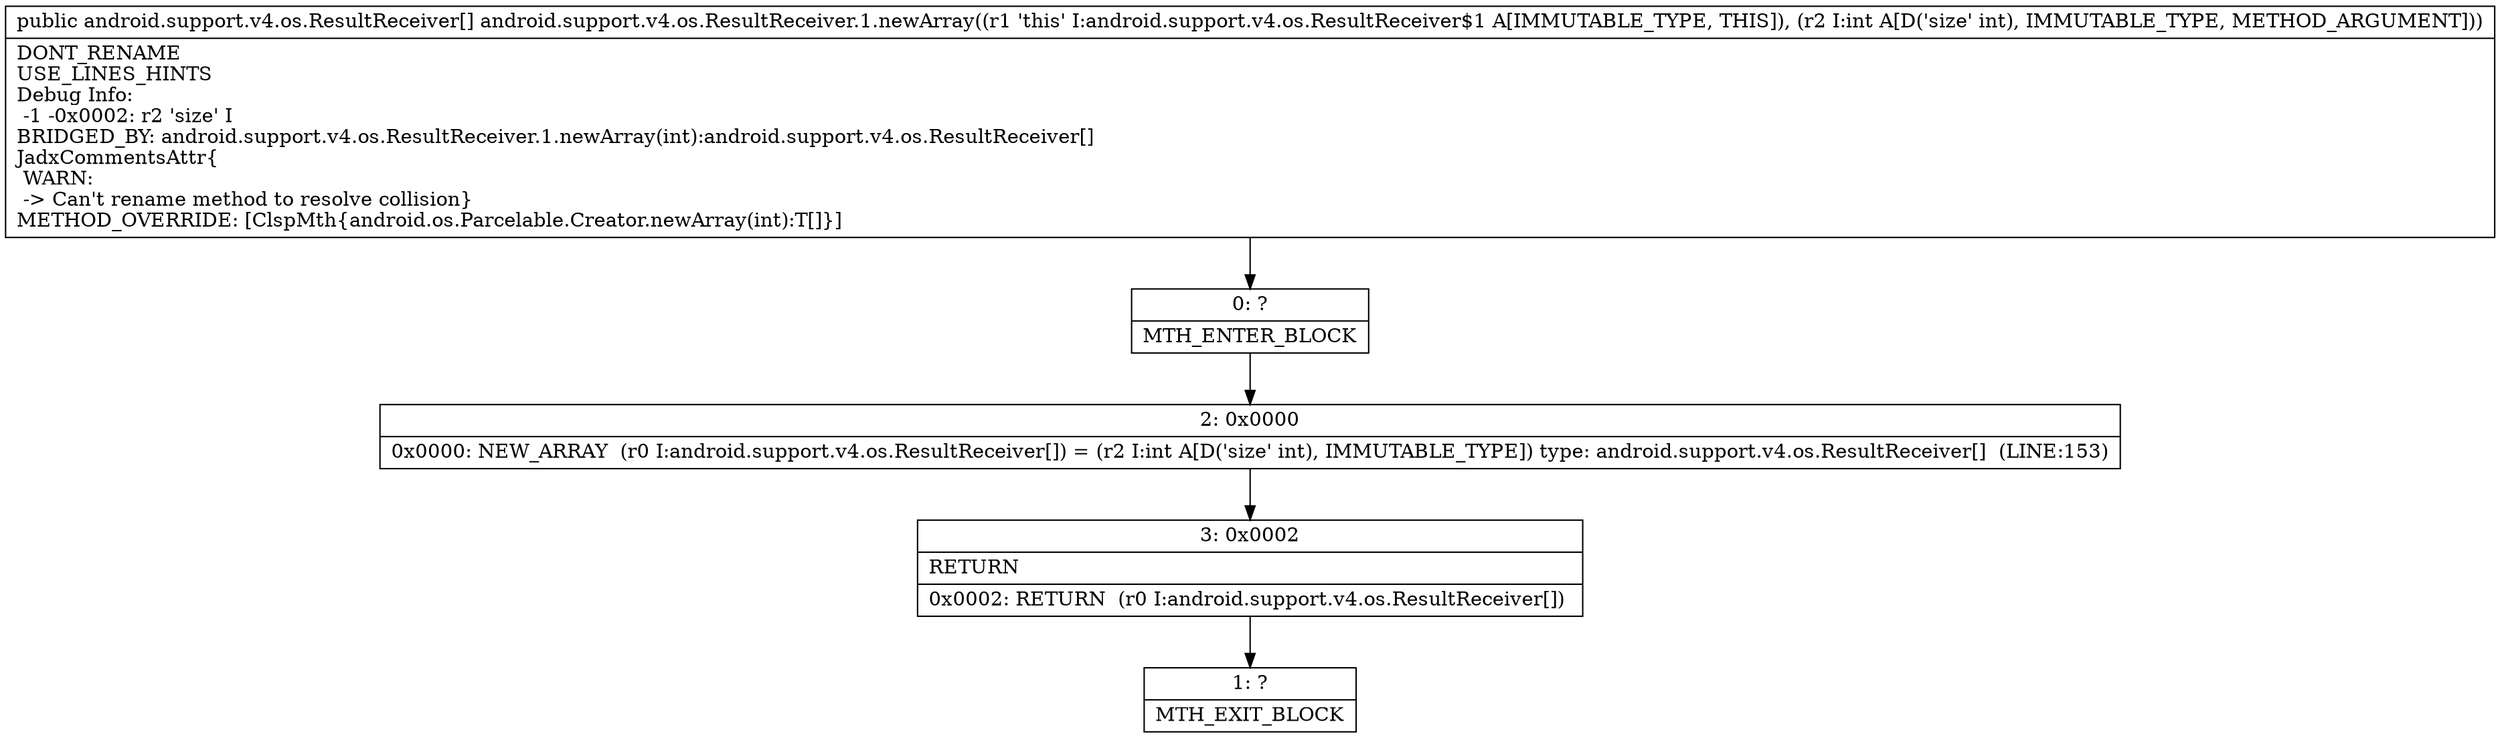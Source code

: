 digraph "CFG forandroid.support.v4.os.ResultReceiver.1.newArray(I)[Landroid\/support\/v4\/os\/ResultReceiver;" {
Node_0 [shape=record,label="{0\:\ ?|MTH_ENTER_BLOCK\l}"];
Node_2 [shape=record,label="{2\:\ 0x0000|0x0000: NEW_ARRAY  (r0 I:android.support.v4.os.ResultReceiver[]) = (r2 I:int A[D('size' int), IMMUTABLE_TYPE]) type: android.support.v4.os.ResultReceiver[]  (LINE:153)\l}"];
Node_3 [shape=record,label="{3\:\ 0x0002|RETURN\l|0x0002: RETURN  (r0 I:android.support.v4.os.ResultReceiver[]) \l}"];
Node_1 [shape=record,label="{1\:\ ?|MTH_EXIT_BLOCK\l}"];
MethodNode[shape=record,label="{public android.support.v4.os.ResultReceiver[] android.support.v4.os.ResultReceiver.1.newArray((r1 'this' I:android.support.v4.os.ResultReceiver$1 A[IMMUTABLE_TYPE, THIS]), (r2 I:int A[D('size' int), IMMUTABLE_TYPE, METHOD_ARGUMENT]))  | DONT_RENAME\lUSE_LINES_HINTS\lDebug Info:\l  \-1 \-0x0002: r2 'size' I\lBRIDGED_BY: android.support.v4.os.ResultReceiver.1.newArray(int):android.support.v4.os.ResultReceiver[]\lJadxCommentsAttr\{\l WARN: \l \-\> Can't rename method to resolve collision\}\lMETHOD_OVERRIDE: [ClspMth\{android.os.Parcelable.Creator.newArray(int):T[]\}]\l}"];
MethodNode -> Node_0;Node_0 -> Node_2;
Node_2 -> Node_3;
Node_3 -> Node_1;
}

